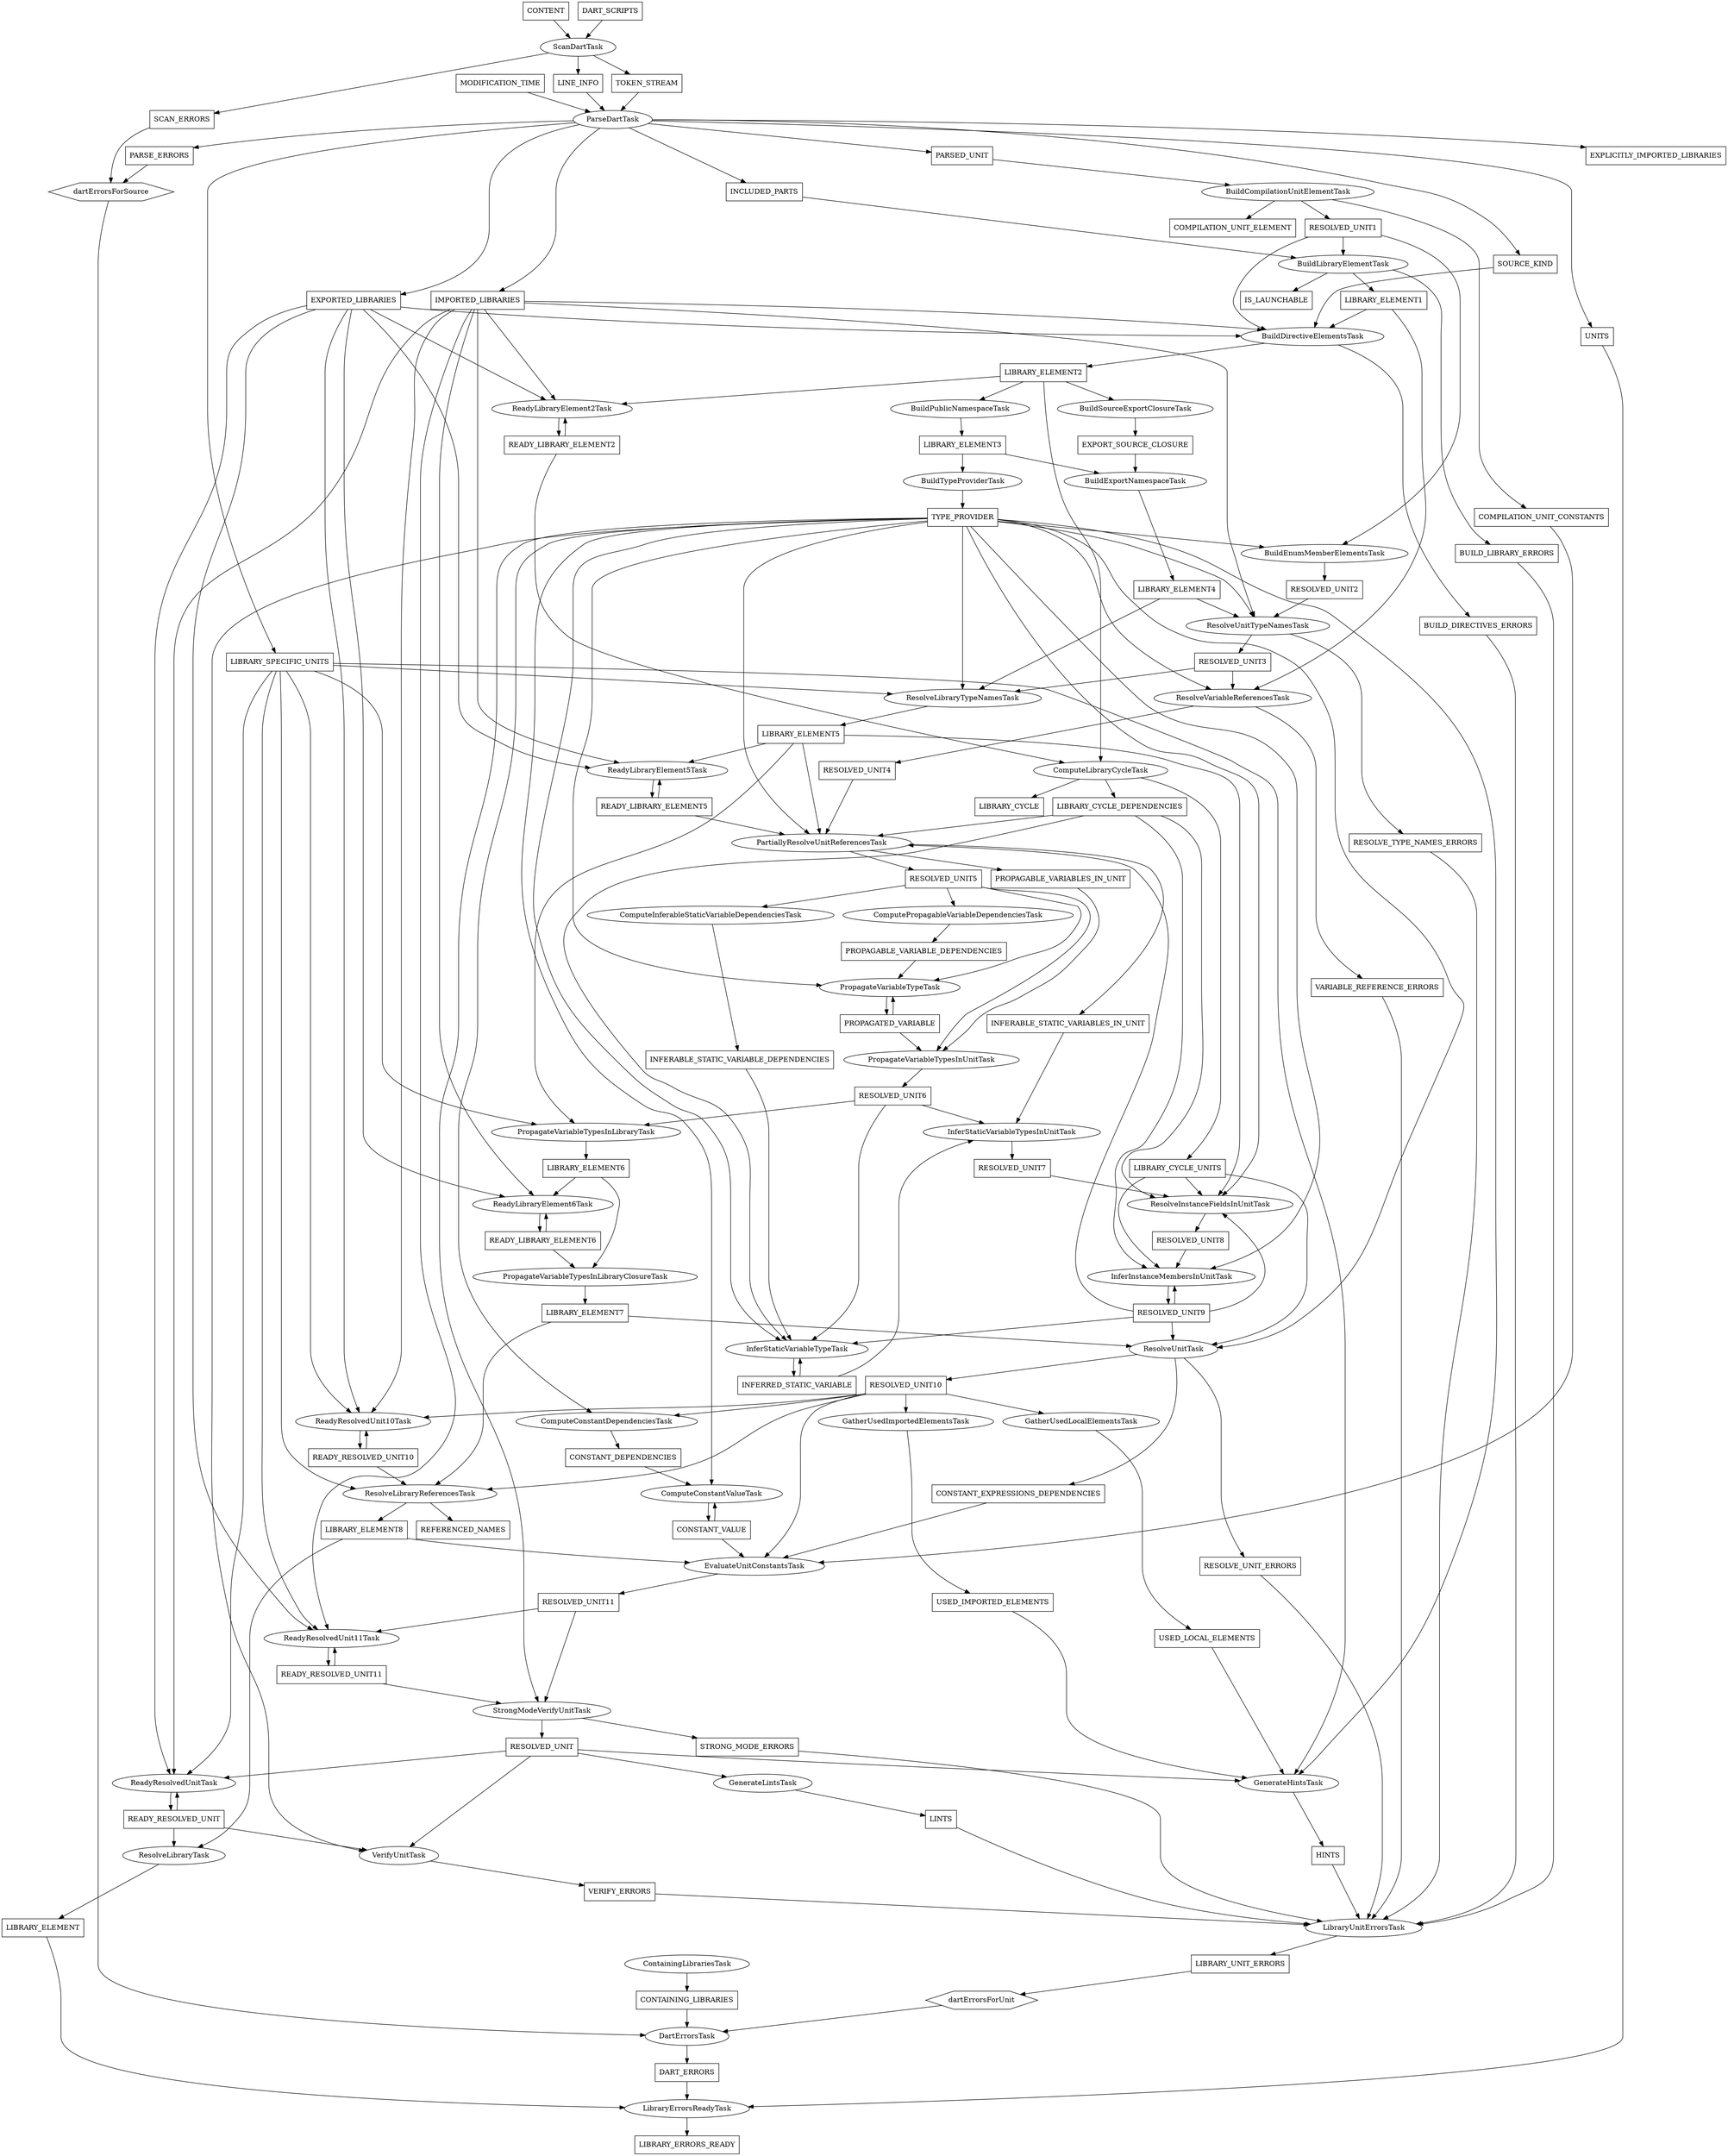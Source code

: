 // Copyright (c) 2015, the Dart project authors.  Please see the AUTHORS file
// for details. All rights reserved. Use of this source code is governed by a
// BSD-style license that can be found in the LICENSE file.
//
// This file has been automatically generated.  Please do not edit it manually.
// To regenerate the file, use the script
// "pkg/analyzer/tool/task_dependency_graph/generate.dart".
//
// To render this graph using Graphviz (www.graphviz.org) use the command:
// "dot tasks.dot -Tpdf -O".
digraph G {
  BUILD_DIRECTIVES_ERRORS -> LibraryUnitErrorsTask
  BUILD_DIRECTIVES_ERRORS [shape=box]
  BUILD_LIBRARY_ERRORS -> LibraryUnitErrorsTask
  BUILD_LIBRARY_ERRORS [shape=box]
  BuildCompilationUnitElementTask -> COMPILATION_UNIT_CONSTANTS
  BuildCompilationUnitElementTask -> COMPILATION_UNIT_ELEMENT
  BuildCompilationUnitElementTask -> RESOLVED_UNIT1
  BuildDirectiveElementsTask -> BUILD_DIRECTIVES_ERRORS
  BuildDirectiveElementsTask -> LIBRARY_ELEMENT2
  BuildEnumMemberElementsTask -> RESOLVED_UNIT2
  BuildExportNamespaceTask -> LIBRARY_ELEMENT4
  BuildLibraryElementTask -> BUILD_LIBRARY_ERRORS
  BuildLibraryElementTask -> IS_LAUNCHABLE
  BuildLibraryElementTask -> LIBRARY_ELEMENT1
  BuildPublicNamespaceTask -> LIBRARY_ELEMENT3
  BuildSourceExportClosureTask -> EXPORT_SOURCE_CLOSURE
  BuildTypeProviderTask -> TYPE_PROVIDER
  COMPILATION_UNIT_CONSTANTS -> EvaluateUnitConstantsTask
  COMPILATION_UNIT_CONSTANTS [shape=box]
  COMPILATION_UNIT_ELEMENT [shape=box]
  CONSTANT_DEPENDENCIES -> ComputeConstantValueTask
  CONSTANT_DEPENDENCIES [shape=box]
  CONSTANT_EXPRESSIONS_DEPENDENCIES -> EvaluateUnitConstantsTask
  CONSTANT_EXPRESSIONS_DEPENDENCIES [shape=box]
  CONSTANT_VALUE -> ComputeConstantValueTask
  CONSTANT_VALUE -> EvaluateUnitConstantsTask
  CONSTANT_VALUE [shape=box]
  CONTAINING_LIBRARIES -> DartErrorsTask
  CONTAINING_LIBRARIES [shape=box]
  CONTENT -> ScanDartTask
  CONTENT [shape=box]
  ComputeConstantDependenciesTask -> CONSTANT_DEPENDENCIES
  ComputeConstantValueTask -> CONSTANT_VALUE
  ComputeInferableStaticVariableDependenciesTask -> INFERABLE_STATIC_VARIABLE_DEPENDENCIES
  ComputeLibraryCycleTask -> LIBRARY_CYCLE
  ComputeLibraryCycleTask -> LIBRARY_CYCLE_DEPENDENCIES
  ComputeLibraryCycleTask -> LIBRARY_CYCLE_UNITS
  ComputePropagableVariableDependenciesTask -> PROPAGABLE_VARIABLE_DEPENDENCIES
  ContainingLibrariesTask -> CONTAINING_LIBRARIES
  DART_ERRORS -> LibraryErrorsReadyTask
  DART_ERRORS [shape=box]
  DART_SCRIPTS -> ScanDartTask
  DART_SCRIPTS [shape=box]
  DartErrorsTask -> DART_ERRORS
  EXPLICITLY_IMPORTED_LIBRARIES [shape=box]
  EXPORTED_LIBRARIES -> BuildDirectiveElementsTask
  EXPORTED_LIBRARIES -> ReadyLibraryElement2Task
  EXPORTED_LIBRARIES -> ReadyLibraryElement5Task
  EXPORTED_LIBRARIES -> ReadyLibraryElement6Task
  EXPORTED_LIBRARIES -> ReadyResolvedUnit10Task
  EXPORTED_LIBRARIES -> ReadyResolvedUnit11Task
  EXPORTED_LIBRARIES -> ReadyResolvedUnitTask
  EXPORTED_LIBRARIES [shape=box]
  EXPORT_SOURCE_CLOSURE -> BuildExportNamespaceTask
  EXPORT_SOURCE_CLOSURE [shape=box]
  EvaluateUnitConstantsTask -> RESOLVED_UNIT11
  GatherUsedImportedElementsTask -> USED_IMPORTED_ELEMENTS
  GatherUsedLocalElementsTask -> USED_LOCAL_ELEMENTS
  GenerateHintsTask -> HINTS
  GenerateLintsTask -> LINTS
  HINTS -> LibraryUnitErrorsTask
  HINTS [shape=box]
  IMPORTED_LIBRARIES -> BuildDirectiveElementsTask
  IMPORTED_LIBRARIES -> ReadyLibraryElement2Task
  IMPORTED_LIBRARIES -> ReadyLibraryElement5Task
  IMPORTED_LIBRARIES -> ReadyLibraryElement6Task
  IMPORTED_LIBRARIES -> ReadyResolvedUnit10Task
  IMPORTED_LIBRARIES -> ReadyResolvedUnit11Task
  IMPORTED_LIBRARIES -> ReadyResolvedUnitTask
  IMPORTED_LIBRARIES -> ResolveUnitTypeNamesTask
  IMPORTED_LIBRARIES [shape=box]
  INCLUDED_PARTS -> BuildLibraryElementTask
  INCLUDED_PARTS [shape=box]
  INFERABLE_STATIC_VARIABLES_IN_UNIT -> InferStaticVariableTypesInUnitTask
  INFERABLE_STATIC_VARIABLES_IN_UNIT [shape=box]
  INFERABLE_STATIC_VARIABLE_DEPENDENCIES -> InferStaticVariableTypeTask
  INFERABLE_STATIC_VARIABLE_DEPENDENCIES [shape=box]
  INFERRED_STATIC_VARIABLE -> InferStaticVariableTypeTask
  INFERRED_STATIC_VARIABLE -> InferStaticVariableTypesInUnitTask
  INFERRED_STATIC_VARIABLE [shape=box]
  IS_LAUNCHABLE [shape=box]
  InferInstanceMembersInUnitTask -> RESOLVED_UNIT9
  InferStaticVariableTypeTask -> INFERRED_STATIC_VARIABLE
  InferStaticVariableTypesInUnitTask -> RESOLVED_UNIT7
  LIBRARY_CYCLE [shape=box]
  LIBRARY_CYCLE_DEPENDENCIES -> InferInstanceMembersInUnitTask
  LIBRARY_CYCLE_DEPENDENCIES -> InferStaticVariableTypeTask
  LIBRARY_CYCLE_DEPENDENCIES -> PartiallyResolveUnitReferencesTask
  LIBRARY_CYCLE_DEPENDENCIES -> ResolveInstanceFieldsInUnitTask
  LIBRARY_CYCLE_DEPENDENCIES [shape=box]
  LIBRARY_CYCLE_UNITS -> InferInstanceMembersInUnitTask
  LIBRARY_CYCLE_UNITS -> ResolveInstanceFieldsInUnitTask
  LIBRARY_CYCLE_UNITS -> ResolveUnitTask
  LIBRARY_CYCLE_UNITS [shape=box]
  LIBRARY_ELEMENT -> LibraryErrorsReadyTask
  LIBRARY_ELEMENT [shape=box]
  LIBRARY_ELEMENT1 -> BuildDirectiveElementsTask
  LIBRARY_ELEMENT1 -> ResolveVariableReferencesTask
  LIBRARY_ELEMENT1 [shape=box]
  LIBRARY_ELEMENT2 -> BuildPublicNamespaceTask
  LIBRARY_ELEMENT2 -> BuildSourceExportClosureTask
  LIBRARY_ELEMENT2 -> ComputeLibraryCycleTask
  LIBRARY_ELEMENT2 -> ReadyLibraryElement2Task
  LIBRARY_ELEMENT2 [shape=box]
  LIBRARY_ELEMENT3 -> BuildExportNamespaceTask
  LIBRARY_ELEMENT3 -> BuildTypeProviderTask
  LIBRARY_ELEMENT3 [shape=box]
  LIBRARY_ELEMENT4 -> ResolveLibraryTypeNamesTask
  LIBRARY_ELEMENT4 -> ResolveUnitTypeNamesTask
  LIBRARY_ELEMENT4 [shape=box]
  LIBRARY_ELEMENT5 -> PartiallyResolveUnitReferencesTask
  LIBRARY_ELEMENT5 -> PropagateVariableTypesInLibraryTask
  LIBRARY_ELEMENT5 -> ReadyLibraryElement5Task
  LIBRARY_ELEMENT5 -> ResolveInstanceFieldsInUnitTask
  LIBRARY_ELEMENT5 [shape=box]
  LIBRARY_ELEMENT6 -> PropagateVariableTypesInLibraryClosureTask
  LIBRARY_ELEMENT6 -> ReadyLibraryElement6Task
  LIBRARY_ELEMENT6 [shape=box]
  LIBRARY_ELEMENT7 -> ResolveLibraryReferencesTask
  LIBRARY_ELEMENT7 -> ResolveUnitTask
  LIBRARY_ELEMENT7 [shape=box]
  LIBRARY_ELEMENT8 -> EvaluateUnitConstantsTask
  LIBRARY_ELEMENT8 -> ResolveLibraryTask
  LIBRARY_ELEMENT8 [shape=box]
  LIBRARY_ERRORS_READY [shape=box]
  LIBRARY_SPECIFIC_UNITS -> GenerateHintsTask
  LIBRARY_SPECIFIC_UNITS -> PropagateVariableTypesInLibraryTask
  LIBRARY_SPECIFIC_UNITS -> ReadyResolvedUnit10Task
  LIBRARY_SPECIFIC_UNITS -> ReadyResolvedUnit11Task
  LIBRARY_SPECIFIC_UNITS -> ReadyResolvedUnitTask
  LIBRARY_SPECIFIC_UNITS -> ResolveLibraryReferencesTask
  LIBRARY_SPECIFIC_UNITS -> ResolveLibraryTypeNamesTask
  LIBRARY_SPECIFIC_UNITS [shape=box]
  LIBRARY_UNIT_ERRORS -> dartErrorsForUnit
  LIBRARY_UNIT_ERRORS [shape=box]
  LINE_INFO -> ParseDartTask
  LINE_INFO [shape=box]
  LINTS -> LibraryUnitErrorsTask
  LINTS [shape=box]
  LibraryErrorsReadyTask -> LIBRARY_ERRORS_READY
  LibraryUnitErrorsTask -> LIBRARY_UNIT_ERRORS
  MODIFICATION_TIME -> ParseDartTask
  MODIFICATION_TIME [shape=box]
  PARSED_UNIT -> BuildCompilationUnitElementTask
  PARSED_UNIT [shape=box]
  PARSE_ERRORS -> dartErrorsForSource
  PARSE_ERRORS [shape=box]
  PROPAGABLE_VARIABLES_IN_UNIT -> PropagateVariableTypesInUnitTask
  PROPAGABLE_VARIABLES_IN_UNIT [shape=box]
  PROPAGABLE_VARIABLE_DEPENDENCIES -> PropagateVariableTypeTask
  PROPAGABLE_VARIABLE_DEPENDENCIES [shape=box]
  PROPAGATED_VARIABLE -> PropagateVariableTypeTask
  PROPAGATED_VARIABLE -> PropagateVariableTypesInUnitTask
  PROPAGATED_VARIABLE [shape=box]
  ParseDartTask -> EXPLICITLY_IMPORTED_LIBRARIES
  ParseDartTask -> EXPORTED_LIBRARIES
  ParseDartTask -> IMPORTED_LIBRARIES
  ParseDartTask -> INCLUDED_PARTS
  ParseDartTask -> LIBRARY_SPECIFIC_UNITS
  ParseDartTask -> PARSED_UNIT
  ParseDartTask -> PARSE_ERRORS
  ParseDartTask -> SOURCE_KIND
  ParseDartTask -> UNITS
  PartiallyResolveUnitReferencesTask -> INFERABLE_STATIC_VARIABLES_IN_UNIT
  PartiallyResolveUnitReferencesTask -> PROPAGABLE_VARIABLES_IN_UNIT
  PartiallyResolveUnitReferencesTask -> RESOLVED_UNIT5
  PropagateVariableTypeTask -> PROPAGATED_VARIABLE
  PropagateVariableTypesInLibraryClosureTask -> LIBRARY_ELEMENT7
  PropagateVariableTypesInLibraryTask -> LIBRARY_ELEMENT6
  PropagateVariableTypesInUnitTask -> RESOLVED_UNIT6
  READY_LIBRARY_ELEMENT2 -> ComputeLibraryCycleTask
  READY_LIBRARY_ELEMENT2 -> ReadyLibraryElement2Task
  READY_LIBRARY_ELEMENT2 [shape=box]
  READY_LIBRARY_ELEMENT5 -> PartiallyResolveUnitReferencesTask
  READY_LIBRARY_ELEMENT5 -> ReadyLibraryElement5Task
  READY_LIBRARY_ELEMENT5 [shape=box]
  READY_LIBRARY_ELEMENT6 -> PropagateVariableTypesInLibraryClosureTask
  READY_LIBRARY_ELEMENT6 -> ReadyLibraryElement6Task
  READY_LIBRARY_ELEMENT6 [shape=box]
  READY_RESOLVED_UNIT -> ReadyResolvedUnitTask
  READY_RESOLVED_UNIT -> ResolveLibraryTask
  READY_RESOLVED_UNIT -> VerifyUnitTask
  READY_RESOLVED_UNIT [shape=box]
  READY_RESOLVED_UNIT10 -> ReadyResolvedUnit10Task
  READY_RESOLVED_UNIT10 -> ResolveLibraryReferencesTask
  READY_RESOLVED_UNIT10 [shape=box]
  READY_RESOLVED_UNIT11 -> ReadyResolvedUnit11Task
  READY_RESOLVED_UNIT11 -> StrongModeVerifyUnitTask
  READY_RESOLVED_UNIT11 [shape=box]
  REFERENCED_NAMES [shape=box]
  RESOLVED_UNIT -> GenerateHintsTask
  RESOLVED_UNIT -> GenerateLintsTask
  RESOLVED_UNIT -> ReadyResolvedUnitTask
  RESOLVED_UNIT -> VerifyUnitTask
  RESOLVED_UNIT [shape=box]
  RESOLVED_UNIT1 -> BuildDirectiveElementsTask
  RESOLVED_UNIT1 -> BuildEnumMemberElementsTask
  RESOLVED_UNIT1 -> BuildLibraryElementTask
  RESOLVED_UNIT1 [shape=box]
  RESOLVED_UNIT10 -> ComputeConstantDependenciesTask
  RESOLVED_UNIT10 -> EvaluateUnitConstantsTask
  RESOLVED_UNIT10 -> GatherUsedImportedElementsTask
  RESOLVED_UNIT10 -> GatherUsedLocalElementsTask
  RESOLVED_UNIT10 -> ReadyResolvedUnit10Task
  RESOLVED_UNIT10 -> ResolveLibraryReferencesTask
  RESOLVED_UNIT10 [shape=box]
  RESOLVED_UNIT11 -> ReadyResolvedUnit11Task
  RESOLVED_UNIT11 -> StrongModeVerifyUnitTask
  RESOLVED_UNIT11 [shape=box]
  RESOLVED_UNIT2 -> ResolveUnitTypeNamesTask
  RESOLVED_UNIT2 [shape=box]
  RESOLVED_UNIT3 -> ResolveLibraryTypeNamesTask
  RESOLVED_UNIT3 -> ResolveVariableReferencesTask
  RESOLVED_UNIT3 [shape=box]
  RESOLVED_UNIT4 -> PartiallyResolveUnitReferencesTask
  RESOLVED_UNIT4 [shape=box]
  RESOLVED_UNIT5 -> ComputeInferableStaticVariableDependenciesTask
  RESOLVED_UNIT5 -> ComputePropagableVariableDependenciesTask
  RESOLVED_UNIT5 -> PropagateVariableTypeTask
  RESOLVED_UNIT5 -> PropagateVariableTypesInUnitTask
  RESOLVED_UNIT5 [shape=box]
  RESOLVED_UNIT6 -> InferStaticVariableTypeTask
  RESOLVED_UNIT6 -> InferStaticVariableTypesInUnitTask
  RESOLVED_UNIT6 -> PropagateVariableTypesInLibraryTask
  RESOLVED_UNIT6 [shape=box]
  RESOLVED_UNIT7 -> ResolveInstanceFieldsInUnitTask
  RESOLVED_UNIT7 [shape=box]
  RESOLVED_UNIT8 -> InferInstanceMembersInUnitTask
  RESOLVED_UNIT8 [shape=box]
  RESOLVED_UNIT9 -> InferInstanceMembersInUnitTask
  RESOLVED_UNIT9 -> InferStaticVariableTypeTask
  RESOLVED_UNIT9 -> PartiallyResolveUnitReferencesTask
  RESOLVED_UNIT9 -> ResolveInstanceFieldsInUnitTask
  RESOLVED_UNIT9 -> ResolveUnitTask
  RESOLVED_UNIT9 [shape=box]
  RESOLVE_TYPE_NAMES_ERRORS -> LibraryUnitErrorsTask
  RESOLVE_TYPE_NAMES_ERRORS [shape=box]
  RESOLVE_UNIT_ERRORS -> LibraryUnitErrorsTask
  RESOLVE_UNIT_ERRORS [shape=box]
  ReadyLibraryElement2Task -> READY_LIBRARY_ELEMENT2
  ReadyLibraryElement5Task -> READY_LIBRARY_ELEMENT5
  ReadyLibraryElement6Task -> READY_LIBRARY_ELEMENT6
  ReadyResolvedUnit10Task -> READY_RESOLVED_UNIT10
  ReadyResolvedUnit11Task -> READY_RESOLVED_UNIT11
  ReadyResolvedUnitTask -> READY_RESOLVED_UNIT
  ResolveInstanceFieldsInUnitTask -> RESOLVED_UNIT8
  ResolveLibraryReferencesTask -> LIBRARY_ELEMENT8
  ResolveLibraryReferencesTask -> REFERENCED_NAMES
  ResolveLibraryTask -> LIBRARY_ELEMENT
  ResolveLibraryTypeNamesTask -> LIBRARY_ELEMENT5
  ResolveUnitTask -> CONSTANT_EXPRESSIONS_DEPENDENCIES
  ResolveUnitTask -> RESOLVED_UNIT10
  ResolveUnitTask -> RESOLVE_UNIT_ERRORS
  ResolveUnitTypeNamesTask -> RESOLVED_UNIT3
  ResolveUnitTypeNamesTask -> RESOLVE_TYPE_NAMES_ERRORS
  ResolveVariableReferencesTask -> RESOLVED_UNIT4
  ResolveVariableReferencesTask -> VARIABLE_REFERENCE_ERRORS
  SCAN_ERRORS -> dartErrorsForSource
  SCAN_ERRORS [shape=box]
  SOURCE_KIND -> BuildDirectiveElementsTask
  SOURCE_KIND [shape=box]
  STRONG_MODE_ERRORS -> LibraryUnitErrorsTask
  STRONG_MODE_ERRORS [shape=box]
  ScanDartTask -> LINE_INFO
  ScanDartTask -> SCAN_ERRORS
  ScanDartTask -> TOKEN_STREAM
  StrongModeVerifyUnitTask -> RESOLVED_UNIT
  StrongModeVerifyUnitTask -> STRONG_MODE_ERRORS
  TOKEN_STREAM -> ParseDartTask
  TOKEN_STREAM [shape=box]
  TYPE_PROVIDER -> BuildEnumMemberElementsTask
  TYPE_PROVIDER -> ComputeConstantDependenciesTask
  TYPE_PROVIDER -> ComputeConstantValueTask
  TYPE_PROVIDER -> GenerateHintsTask
  TYPE_PROVIDER -> InferInstanceMembersInUnitTask
  TYPE_PROVIDER -> InferStaticVariableTypeTask
  TYPE_PROVIDER -> PartiallyResolveUnitReferencesTask
  TYPE_PROVIDER -> PropagateVariableTypeTask
  TYPE_PROVIDER -> ResolveInstanceFieldsInUnitTask
  TYPE_PROVIDER -> ResolveLibraryTypeNamesTask
  TYPE_PROVIDER -> ResolveUnitTask
  TYPE_PROVIDER -> ResolveUnitTypeNamesTask
  TYPE_PROVIDER -> ResolveVariableReferencesTask
  TYPE_PROVIDER -> StrongModeVerifyUnitTask
  TYPE_PROVIDER -> VerifyUnitTask
  TYPE_PROVIDER [shape=box]
  UNITS -> LibraryErrorsReadyTask
  UNITS [shape=box]
  USED_IMPORTED_ELEMENTS -> GenerateHintsTask
  USED_IMPORTED_ELEMENTS [shape=box]
  USED_LOCAL_ELEMENTS -> GenerateHintsTask
  USED_LOCAL_ELEMENTS [shape=box]
  VARIABLE_REFERENCE_ERRORS -> LibraryUnitErrorsTask
  VARIABLE_REFERENCE_ERRORS [shape=box]
  VERIFY_ERRORS -> LibraryUnitErrorsTask
  VERIFY_ERRORS [shape=box]
  VerifyUnitTask -> VERIFY_ERRORS
  dartErrorsForSource -> DartErrorsTask
  dartErrorsForSource [shape=hexagon]
  dartErrorsForUnit -> DartErrorsTask
  dartErrorsForUnit [shape=hexagon]
}
